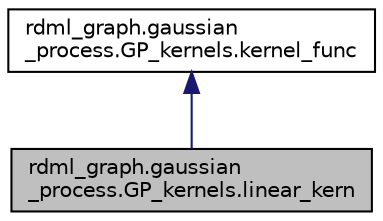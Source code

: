 digraph "rdml_graph.gaussian_process.GP_kernels.linear_kern"
{
 // LATEX_PDF_SIZE
  edge [fontname="Helvetica",fontsize="10",labelfontname="Helvetica",labelfontsize="10"];
  node [fontname="Helvetica",fontsize="10",shape=record];
  Node1 [label="rdml_graph.gaussian\l_process.GP_kernels.linear_kern",height=0.2,width=0.4,color="black", fillcolor="grey75", style="filled", fontcolor="black",tooltip="linear_kern A linear kernel for gaussian processes"];
  Node2 -> Node1 [dir="back",color="midnightblue",fontsize="10",style="solid",fontname="Helvetica"];
  Node2 [label="rdml_graph.gaussian\l_process.GP_kernels.kernel_func",height=0.2,width=0.4,color="black", fillcolor="white", style="filled",URL="$classrdml__graph_1_1gaussian__process_1_1GP__kernels_1_1kernel__func.html",tooltip="Base kernel function class."];
}
